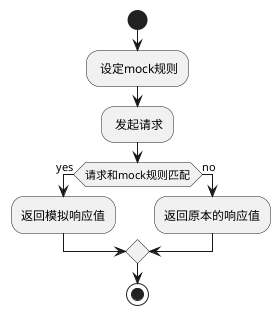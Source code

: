@startuml

start
: 设定mock规则;
: 发起请求;
if (请求和mock规则匹配) then (yes)
  :返回模拟响应值;
else (no)
  :返回原本的响应值;
endif

stop

@enduml